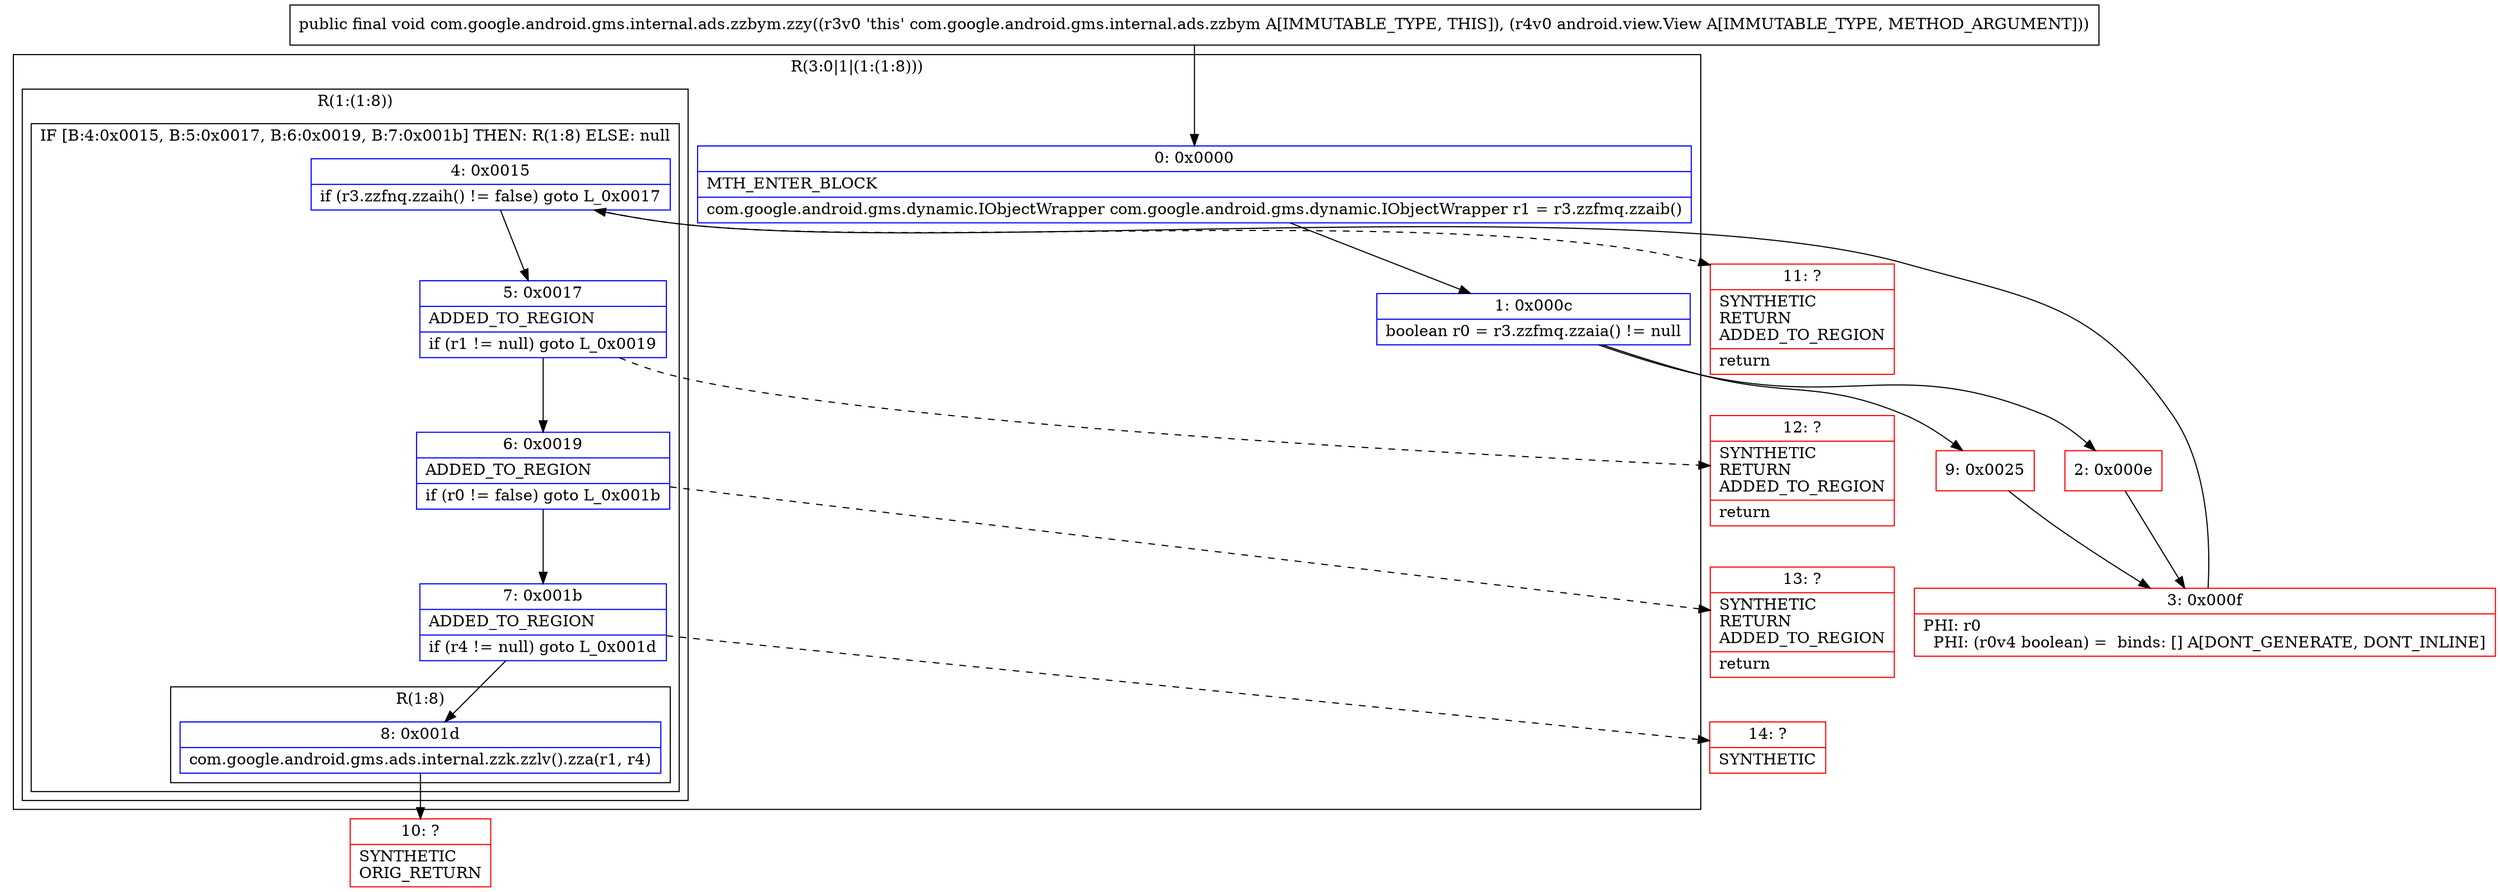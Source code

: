 digraph "CFG forcom.google.android.gms.internal.ads.zzbym.zzy(Landroid\/view\/View;)V" {
subgraph cluster_Region_1070103659 {
label = "R(3:0|1|(1:(1:8)))";
node [shape=record,color=blue];
Node_0 [shape=record,label="{0\:\ 0x0000|MTH_ENTER_BLOCK\l|com.google.android.gms.dynamic.IObjectWrapper com.google.android.gms.dynamic.IObjectWrapper r1 = r3.zzfmq.zzaib()\l}"];
Node_1 [shape=record,label="{1\:\ 0x000c|boolean r0 = r3.zzfmq.zzaia() != null\l}"];
subgraph cluster_Region_381415488 {
label = "R(1:(1:8))";
node [shape=record,color=blue];
subgraph cluster_IfRegion_1283158446 {
label = "IF [B:4:0x0015, B:5:0x0017, B:6:0x0019, B:7:0x001b] THEN: R(1:8) ELSE: null";
node [shape=record,color=blue];
Node_4 [shape=record,label="{4\:\ 0x0015|if (r3.zzfnq.zzaih() != false) goto L_0x0017\l}"];
Node_5 [shape=record,label="{5\:\ 0x0017|ADDED_TO_REGION\l|if (r1 != null) goto L_0x0019\l}"];
Node_6 [shape=record,label="{6\:\ 0x0019|ADDED_TO_REGION\l|if (r0 != false) goto L_0x001b\l}"];
Node_7 [shape=record,label="{7\:\ 0x001b|ADDED_TO_REGION\l|if (r4 != null) goto L_0x001d\l}"];
subgraph cluster_Region_44287408 {
label = "R(1:8)";
node [shape=record,color=blue];
Node_8 [shape=record,label="{8\:\ 0x001d|com.google.android.gms.ads.internal.zzk.zzlv().zza(r1, r4)\l}"];
}
}
}
}
Node_2 [shape=record,color=red,label="{2\:\ 0x000e}"];
Node_3 [shape=record,color=red,label="{3\:\ 0x000f|PHI: r0 \l  PHI: (r0v4 boolean) =  binds: [] A[DONT_GENERATE, DONT_INLINE]\l}"];
Node_9 [shape=record,color=red,label="{9\:\ 0x0025}"];
Node_10 [shape=record,color=red,label="{10\:\ ?|SYNTHETIC\lORIG_RETURN\l}"];
Node_11 [shape=record,color=red,label="{11\:\ ?|SYNTHETIC\lRETURN\lADDED_TO_REGION\l|return\l}"];
Node_12 [shape=record,color=red,label="{12\:\ ?|SYNTHETIC\lRETURN\lADDED_TO_REGION\l|return\l}"];
Node_13 [shape=record,color=red,label="{13\:\ ?|SYNTHETIC\lRETURN\lADDED_TO_REGION\l|return\l}"];
Node_14 [shape=record,color=red,label="{14\:\ ?|SYNTHETIC\l}"];
MethodNode[shape=record,label="{public final void com.google.android.gms.internal.ads.zzbym.zzy((r3v0 'this' com.google.android.gms.internal.ads.zzbym A[IMMUTABLE_TYPE, THIS]), (r4v0 android.view.View A[IMMUTABLE_TYPE, METHOD_ARGUMENT])) }"];
MethodNode -> Node_0;
Node_0 -> Node_1;
Node_1 -> Node_2;
Node_1 -> Node_9;
Node_4 -> Node_5;
Node_4 -> Node_11[style=dashed];
Node_5 -> Node_6;
Node_5 -> Node_12[style=dashed];
Node_6 -> Node_7;
Node_6 -> Node_13[style=dashed];
Node_7 -> Node_8;
Node_7 -> Node_14[style=dashed];
Node_8 -> Node_10;
Node_2 -> Node_3;
Node_3 -> Node_4;
Node_9 -> Node_3;
}

